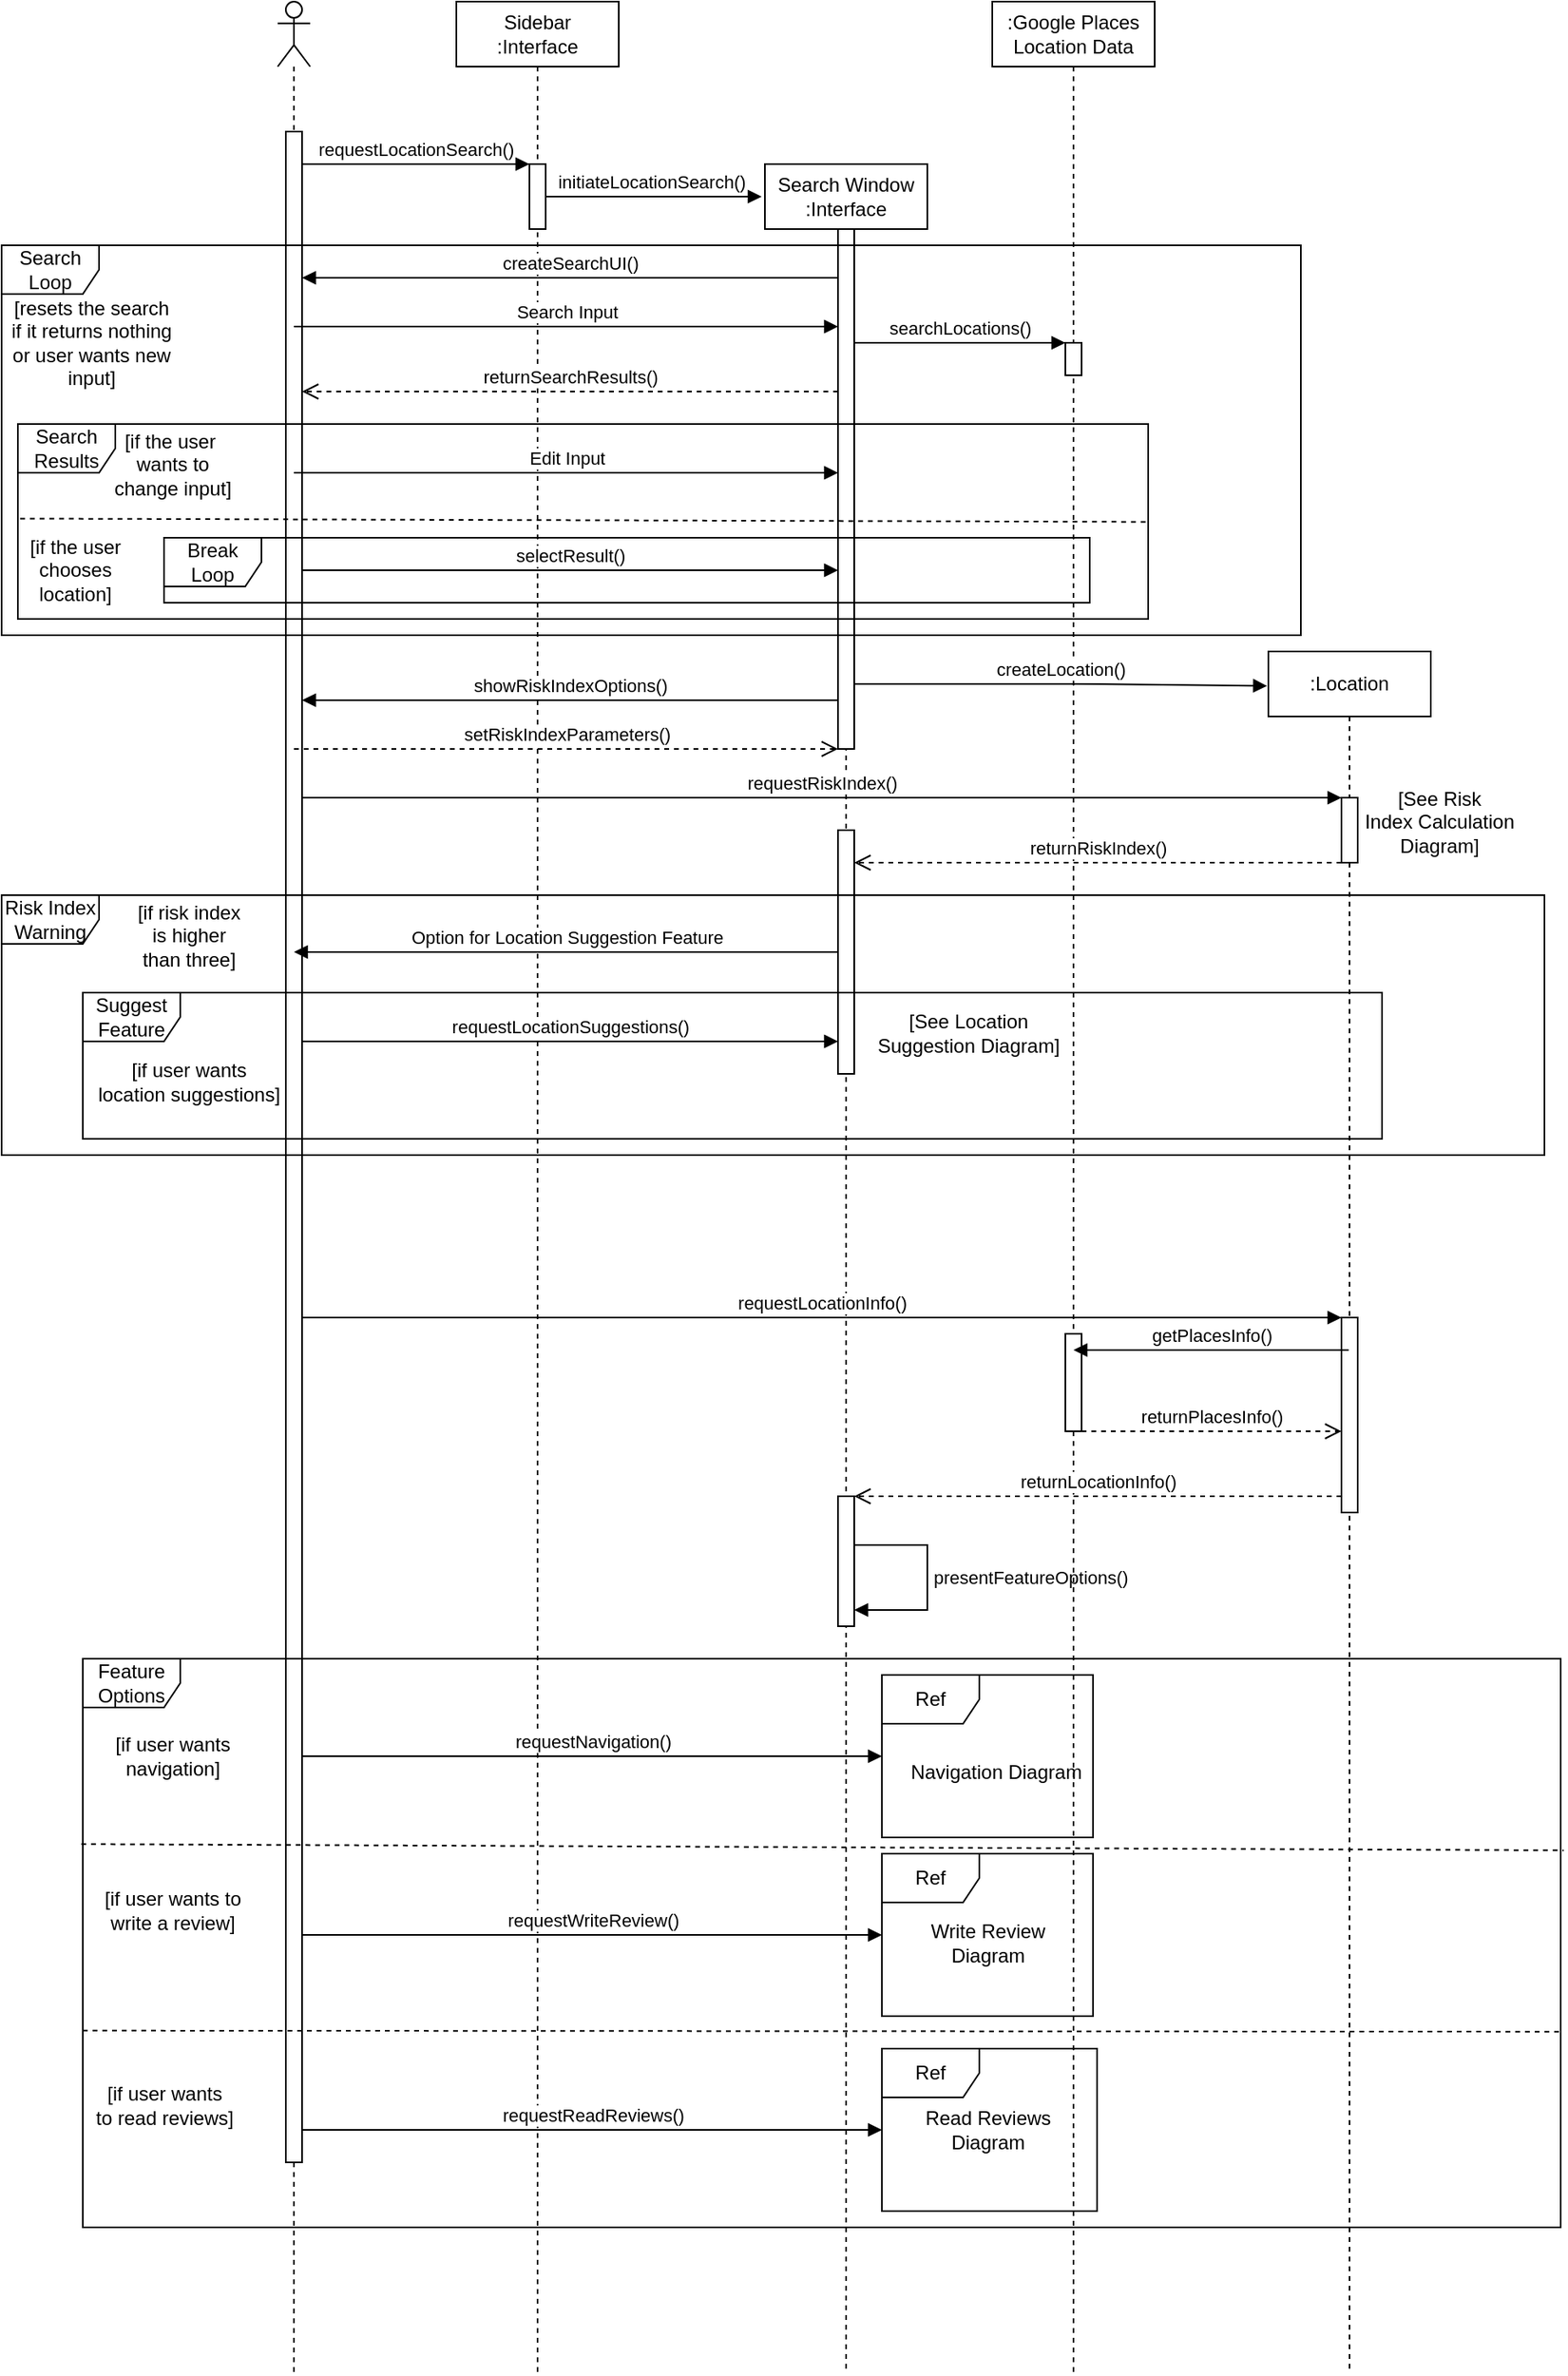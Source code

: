 <mxfile version="14.6.13" type="device"><diagram id="WAmhvS8DQlym9TlFO8K2" name="Page-1"><mxGraphModel dx="1673" dy="934" grid="1" gridSize="10" guides="1" tooltips="1" connect="1" arrows="1" fold="1" page="1" pageScale="1" pageWidth="1169" pageHeight="827" math="0" shadow="0"><root><mxCell id="0"/><mxCell id="1" parent="0"/><mxCell id="X2xdwVJWeCPByPR_EXC5-2" value="" style="shape=umlLifeline;participant=umlActor;perimeter=lifelinePerimeter;whiteSpace=wrap;html=1;container=1;collapsible=0;recursiveResize=0;verticalAlign=top;spacingTop=36;outlineConnect=0;" vertex="1" parent="1"><mxGeometry x="210" y="40" width="20" height="1460" as="geometry"/></mxCell><mxCell id="X2xdwVJWeCPByPR_EXC5-4" value="" style="html=1;points=[];perimeter=orthogonalPerimeter;" vertex="1" parent="X2xdwVJWeCPByPR_EXC5-2"><mxGeometry x="5" y="80" width="10" height="1250" as="geometry"/></mxCell><mxCell id="X2xdwVJWeCPByPR_EXC5-3" value="Sidebar&lt;br&gt;:Interface" style="shape=umlLifeline;perimeter=lifelinePerimeter;whiteSpace=wrap;html=1;container=1;collapsible=0;recursiveResize=0;outlineConnect=0;" vertex="1" parent="1"><mxGeometry x="320" y="40" width="100" height="1460" as="geometry"/></mxCell><mxCell id="X2xdwVJWeCPByPR_EXC5-5" value="" style="html=1;points=[];perimeter=orthogonalPerimeter;" vertex="1" parent="X2xdwVJWeCPByPR_EXC5-3"><mxGeometry x="45" y="100" width="10" height="40" as="geometry"/></mxCell><mxCell id="X2xdwVJWeCPByPR_EXC5-6" value="Search Window&lt;br&gt;:Interface" style="shape=umlLifeline;perimeter=lifelinePerimeter;whiteSpace=wrap;html=1;container=1;collapsible=0;recursiveResize=0;outlineConnect=0;" vertex="1" parent="1"><mxGeometry x="510" y="140" width="100" height="1360" as="geometry"/></mxCell><mxCell id="X2xdwVJWeCPByPR_EXC5-10" value="" style="html=1;points=[];perimeter=orthogonalPerimeter;" vertex="1" parent="X2xdwVJWeCPByPR_EXC5-6"><mxGeometry x="45" y="40" width="10" height="320" as="geometry"/></mxCell><mxCell id="X2xdwVJWeCPByPR_EXC5-32" value="" style="html=1;points=[];perimeter=orthogonalPerimeter;" vertex="1" parent="X2xdwVJWeCPByPR_EXC5-6"><mxGeometry x="45" y="410" width="10" height="150" as="geometry"/></mxCell><mxCell id="X2xdwVJWeCPByPR_EXC5-52" value="" style="html=1;points=[];perimeter=orthogonalPerimeter;" vertex="1" parent="X2xdwVJWeCPByPR_EXC5-6"><mxGeometry x="45" y="820" width="10" height="80" as="geometry"/></mxCell><mxCell id="X2xdwVJWeCPByPR_EXC5-57" value="&lt;span style=&quot;text-align: center&quot;&gt;presentFeatureOptions()&lt;/span&gt;" style="edgeStyle=orthogonalEdgeStyle;html=1;align=left;spacingLeft=2;endArrow=block;rounded=0;" edge="1" target="X2xdwVJWeCPByPR_EXC5-52" parent="X2xdwVJWeCPByPR_EXC5-6" source="X2xdwVJWeCPByPR_EXC5-52"><mxGeometry relative="1" as="geometry"><mxPoint x="180" y="870" as="sourcePoint"/><Array as="points"><mxPoint x="100" y="850"/><mxPoint x="100" y="890"/></Array><mxPoint x="185" y="890" as="targetPoint"/></mxGeometry></mxCell><mxCell id="X2xdwVJWeCPByPR_EXC5-7" value="requestLocationSearch()" style="html=1;verticalAlign=bottom;endArrow=block;" edge="1" parent="1" source="X2xdwVJWeCPByPR_EXC5-4" target="X2xdwVJWeCPByPR_EXC5-5"><mxGeometry width="80" relative="1" as="geometry"><mxPoint x="680" y="370" as="sourcePoint"/><mxPoint x="760" y="370" as="targetPoint"/><Array as="points"><mxPoint x="300" y="140"/></Array></mxGeometry></mxCell><mxCell id="X2xdwVJWeCPByPR_EXC5-8" value="initiateLocationSearch()" style="html=1;verticalAlign=bottom;endArrow=block;" edge="1" parent="1" source="X2xdwVJWeCPByPR_EXC5-5"><mxGeometry x="-0.023" width="80" relative="1" as="geometry"><mxPoint x="470" y="220" as="sourcePoint"/><mxPoint x="508" y="160" as="targetPoint"/><Array as="points"><mxPoint x="450" y="160"/></Array><mxPoint as="offset"/></mxGeometry></mxCell><mxCell id="X2xdwVJWeCPByPR_EXC5-9" value="Search Input" style="html=1;verticalAlign=bottom;endArrow=block;" edge="1" parent="1" source="X2xdwVJWeCPByPR_EXC5-2" target="X2xdwVJWeCPByPR_EXC5-10"><mxGeometry width="80" relative="1" as="geometry"><mxPoint x="490" y="320" as="sourcePoint"/><mxPoint x="570" y="320" as="targetPoint"/><Array as="points"><mxPoint x="380" y="240"/></Array></mxGeometry></mxCell><mxCell id="X2xdwVJWeCPByPR_EXC5-11" value="Search&lt;br&gt;Loop" style="shape=umlFrame;whiteSpace=wrap;html=1;" vertex="1" parent="1"><mxGeometry x="40" y="190" width="800" height="240" as="geometry"/></mxCell><mxCell id="X2xdwVJWeCPByPR_EXC5-12" value="createSearchUI()" style="html=1;verticalAlign=bottom;endArrow=block;" edge="1" parent="1" source="X2xdwVJWeCPByPR_EXC5-10" target="X2xdwVJWeCPByPR_EXC5-4"><mxGeometry width="80" relative="1" as="geometry"><mxPoint x="250" y="260" as="sourcePoint"/><mxPoint x="330" y="260" as="targetPoint"/><Array as="points"><mxPoint x="380" y="210"/></Array></mxGeometry></mxCell><mxCell id="X2xdwVJWeCPByPR_EXC5-13" value=":Google Places&lt;br&gt;Location Data" style="shape=umlLifeline;perimeter=lifelinePerimeter;whiteSpace=wrap;html=1;container=1;collapsible=0;recursiveResize=0;outlineConnect=0;" vertex="1" parent="1"><mxGeometry x="650" y="40" width="100" height="1460" as="geometry"/></mxCell><mxCell id="X2xdwVJWeCPByPR_EXC5-14" value="" style="html=1;points=[];perimeter=orthogonalPerimeter;" vertex="1" parent="X2xdwVJWeCPByPR_EXC5-13"><mxGeometry x="45" y="210" width="10" height="20" as="geometry"/></mxCell><mxCell id="X2xdwVJWeCPByPR_EXC5-47" value="" style="html=1;points=[];perimeter=orthogonalPerimeter;" vertex="1" parent="X2xdwVJWeCPByPR_EXC5-13"><mxGeometry x="45" y="820" width="10" height="60" as="geometry"/></mxCell><mxCell id="X2xdwVJWeCPByPR_EXC5-15" value="searchLocations()" style="html=1;verticalAlign=bottom;endArrow=block;" edge="1" parent="1" source="X2xdwVJWeCPByPR_EXC5-10" target="X2xdwVJWeCPByPR_EXC5-14"><mxGeometry width="80" relative="1" as="geometry"><mxPoint x="650" y="320" as="sourcePoint"/><mxPoint x="730" y="320" as="targetPoint"/><Array as="points"><mxPoint x="630" y="250"/></Array></mxGeometry></mxCell><mxCell id="X2xdwVJWeCPByPR_EXC5-16" value="returnSearchResults()" style="html=1;verticalAlign=bottom;endArrow=open;dashed=1;endSize=8;" edge="1" parent="1" source="X2xdwVJWeCPByPR_EXC5-10" target="X2xdwVJWeCPByPR_EXC5-4"><mxGeometry relative="1" as="geometry"><mxPoint x="520" y="300" as="sourcePoint"/><mxPoint x="440" y="300" as="targetPoint"/><Array as="points"><mxPoint x="390" y="280"/></Array></mxGeometry></mxCell><mxCell id="X2xdwVJWeCPByPR_EXC5-17" value="Search&lt;br&gt;Results" style="shape=umlFrame;whiteSpace=wrap;html=1;" vertex="1" parent="1"><mxGeometry x="50" y="300" width="696" height="120" as="geometry"/></mxCell><mxCell id="X2xdwVJWeCPByPR_EXC5-20" value="Edit Input" style="html=1;verticalAlign=bottom;endArrow=block;" edge="1" parent="1" source="X2xdwVJWeCPByPR_EXC5-2" target="X2xdwVJWeCPByPR_EXC5-10"><mxGeometry width="80" relative="1" as="geometry"><mxPoint x="320" y="350" as="sourcePoint"/><mxPoint x="365" y="340" as="targetPoint"/><Array as="points"><mxPoint x="290" y="330"/></Array></mxGeometry></mxCell><mxCell id="X2xdwVJWeCPByPR_EXC5-22" value="selectResult()" style="html=1;verticalAlign=bottom;endArrow=block;" edge="1" parent="1" source="X2xdwVJWeCPByPR_EXC5-4" target="X2xdwVJWeCPByPR_EXC5-10"><mxGeometry width="80" relative="1" as="geometry"><mxPoint x="310" y="470" as="sourcePoint"/><mxPoint x="370" y="390" as="targetPoint"/><Array as="points"><mxPoint x="390" y="390"/></Array></mxGeometry></mxCell><mxCell id="X2xdwVJWeCPByPR_EXC5-23" value=":Location" style="shape=umlLifeline;perimeter=lifelinePerimeter;whiteSpace=wrap;html=1;container=1;collapsible=0;recursiveResize=0;outlineConnect=0;" vertex="1" parent="1"><mxGeometry x="820" y="440" width="100" height="1060" as="geometry"/></mxCell><mxCell id="X2xdwVJWeCPByPR_EXC5-26" value="" style="html=1;points=[];perimeter=orthogonalPerimeter;" vertex="1" parent="X2xdwVJWeCPByPR_EXC5-23"><mxGeometry x="45" y="90" width="10" height="40" as="geometry"/></mxCell><mxCell id="X2xdwVJWeCPByPR_EXC5-46" value="" style="html=1;points=[];perimeter=orthogonalPerimeter;" vertex="1" parent="X2xdwVJWeCPByPR_EXC5-23"><mxGeometry x="45" y="410" width="10" height="120" as="geometry"/></mxCell><mxCell id="X2xdwVJWeCPByPR_EXC5-24" value="createLocation()" style="html=1;verticalAlign=bottom;endArrow=block;entryX=-0.008;entryY=0.02;entryDx=0;entryDy=0;entryPerimeter=0;" edge="1" parent="1" source="X2xdwVJWeCPByPR_EXC5-10" target="X2xdwVJWeCPByPR_EXC5-23"><mxGeometry width="80" relative="1" as="geometry"><mxPoint x="770" y="460" as="sourcePoint"/><mxPoint x="850" y="460" as="targetPoint"/><Array as="points"><mxPoint x="710" y="460"/></Array></mxGeometry></mxCell><mxCell id="X2xdwVJWeCPByPR_EXC5-28" value="showRiskIndexOptions()" style="html=1;verticalAlign=bottom;endArrow=block;" edge="1" parent="1" source="X2xdwVJWeCPByPR_EXC5-10" target="X2xdwVJWeCPByPR_EXC5-4"><mxGeometry width="80" relative="1" as="geometry"><mxPoint x="450" y="440" as="sourcePoint"/><mxPoint x="530" y="440" as="targetPoint"/><Array as="points"><mxPoint x="380" y="470"/></Array></mxGeometry></mxCell><mxCell id="X2xdwVJWeCPByPR_EXC5-29" value="setRiskIndexParameters()" style="html=1;verticalAlign=bottom;endArrow=open;dashed=1;endSize=8;" edge="1" parent="1" source="X2xdwVJWeCPByPR_EXC5-2" target="X2xdwVJWeCPByPR_EXC5-10"><mxGeometry relative="1" as="geometry"><mxPoint x="540" y="550" as="sourcePoint"/><mxPoint x="460" y="550" as="targetPoint"/></mxGeometry></mxCell><mxCell id="X2xdwVJWeCPByPR_EXC5-30" value="requestRiskIndex()" style="html=1;verticalAlign=bottom;endArrow=block;" edge="1" parent="1" source="X2xdwVJWeCPByPR_EXC5-4" target="X2xdwVJWeCPByPR_EXC5-26"><mxGeometry width="80" relative="1" as="geometry"><mxPoint x="510" y="590" as="sourcePoint"/><mxPoint x="590" y="590" as="targetPoint"/><Array as="points"><mxPoint x="540" y="530"/></Array></mxGeometry></mxCell><mxCell id="X2xdwVJWeCPByPR_EXC5-31" value="returnRiskIndex()" style="html=1;verticalAlign=bottom;endArrow=open;dashed=1;endSize=8;" edge="1" parent="1" source="X2xdwVJWeCPByPR_EXC5-26" target="X2xdwVJWeCPByPR_EXC5-32"><mxGeometry relative="1" as="geometry"><mxPoint x="590" y="590" as="sourcePoint"/><mxPoint x="630" y="570" as="targetPoint"/><Array as="points"><mxPoint x="720" y="570"/></Array></mxGeometry></mxCell><mxCell id="X2xdwVJWeCPByPR_EXC5-33" value="[See Risk&lt;br&gt;Index Calculation&lt;br&gt;Diagram]" style="text;html=1;align=center;verticalAlign=middle;resizable=0;points=[];autosize=1;strokeColor=none;" vertex="1" parent="1"><mxGeometry x="870" y="520" width="110" height="50" as="geometry"/></mxCell><mxCell id="X2xdwVJWeCPByPR_EXC5-34" value="Break&lt;br&gt;Loop" style="shape=umlFrame;whiteSpace=wrap;html=1;" vertex="1" parent="1"><mxGeometry x="140" y="370" width="570" height="40" as="geometry"/></mxCell><mxCell id="X2xdwVJWeCPByPR_EXC5-35" value="[if the user&amp;nbsp;&lt;br&gt;wants to&lt;br&gt;change input]" style="text;html=1;align=center;verticalAlign=middle;resizable=0;points=[];autosize=1;strokeColor=none;" vertex="1" parent="1"><mxGeometry x="100" y="300" width="90" height="50" as="geometry"/></mxCell><mxCell id="X2xdwVJWeCPByPR_EXC5-36" value="[if the user&lt;br&gt;chooses&lt;br&gt;location]" style="text;html=1;align=center;verticalAlign=middle;resizable=0;points=[];autosize=1;strokeColor=none;" vertex="1" parent="1"><mxGeometry x="50" y="365" width="70" height="50" as="geometry"/></mxCell><mxCell id="X2xdwVJWeCPByPR_EXC5-37" value="" style="endArrow=none;dashed=1;html=1;exitX=0.002;exitY=0.485;exitDx=0;exitDy=0;exitPerimeter=0;entryX=1.001;entryY=0.502;entryDx=0;entryDy=0;entryPerimeter=0;" edge="1" parent="1" source="X2xdwVJWeCPByPR_EXC5-17" target="X2xdwVJWeCPByPR_EXC5-17"><mxGeometry width="50" height="50" relative="1" as="geometry"><mxPoint x="300" y="380" as="sourcePoint"/><mxPoint x="350" y="330" as="targetPoint"/></mxGeometry></mxCell><mxCell id="X2xdwVJWeCPByPR_EXC5-38" value="Risk Index&lt;br&gt;Warning" style="shape=umlFrame;whiteSpace=wrap;html=1;" vertex="1" parent="1"><mxGeometry x="40" y="590" width="950" height="160" as="geometry"/></mxCell><mxCell id="X2xdwVJWeCPByPR_EXC5-39" value="Option for Location Suggestion Feature" style="html=1;verticalAlign=bottom;endArrow=block;" edge="1" parent="1" source="X2xdwVJWeCPByPR_EXC5-32" target="X2xdwVJWeCPByPR_EXC5-2"><mxGeometry width="80" relative="1" as="geometry"><mxPoint x="450" y="710" as="sourcePoint"/><mxPoint x="530" y="710" as="targetPoint"/></mxGeometry></mxCell><mxCell id="X2xdwVJWeCPByPR_EXC5-40" value="Suggest&lt;br&gt;Feature" style="shape=umlFrame;whiteSpace=wrap;html=1;" vertex="1" parent="1"><mxGeometry x="90" y="650" width="800" height="90" as="geometry"/></mxCell><mxCell id="X2xdwVJWeCPByPR_EXC5-41" value="requestLocationSuggestions()" style="html=1;verticalAlign=bottom;endArrow=block;" edge="1" parent="1" source="X2xdwVJWeCPByPR_EXC5-4" target="X2xdwVJWeCPByPR_EXC5-32"><mxGeometry width="80" relative="1" as="geometry"><mxPoint x="340" y="810" as="sourcePoint"/><mxPoint x="420" y="810" as="targetPoint"/><Array as="points"><mxPoint x="390" y="680"/></Array></mxGeometry></mxCell><mxCell id="X2xdwVJWeCPByPR_EXC5-42" value="[if user wants&lt;br&gt;location suggestions]" style="text;html=1;align=center;verticalAlign=middle;resizable=0;points=[];autosize=1;strokeColor=none;" vertex="1" parent="1"><mxGeometry x="90" y="690" width="130" height="30" as="geometry"/></mxCell><mxCell id="X2xdwVJWeCPByPR_EXC5-43" value="[See Location&lt;br&gt;Suggestion Diagram]" style="text;html=1;align=center;verticalAlign=middle;resizable=0;points=[];autosize=1;strokeColor=none;" vertex="1" parent="1"><mxGeometry x="570" y="660" width="130" height="30" as="geometry"/></mxCell><mxCell id="X2xdwVJWeCPByPR_EXC5-44" value="[if risk index&lt;br&gt;is higher&lt;br&gt;than three]" style="text;html=1;align=center;verticalAlign=middle;resizable=0;points=[];autosize=1;strokeColor=none;" vertex="1" parent="1"><mxGeometry x="115" y="590" width="80" height="50" as="geometry"/></mxCell><mxCell id="X2xdwVJWeCPByPR_EXC5-45" value="requestLocationInfo()" style="html=1;verticalAlign=bottom;endArrow=block;" edge="1" parent="1" source="X2xdwVJWeCPByPR_EXC5-4" target="X2xdwVJWeCPByPR_EXC5-46"><mxGeometry width="80" relative="1" as="geometry"><mxPoint x="550" y="850" as="sourcePoint"/><mxPoint x="630" y="850" as="targetPoint"/></mxGeometry></mxCell><mxCell id="X2xdwVJWeCPByPR_EXC5-48" value="getPlacesInfo()" style="html=1;verticalAlign=bottom;endArrow=block;" edge="1" parent="1" source="X2xdwVJWeCPByPR_EXC5-23"><mxGeometry width="80" relative="1" as="geometry"><mxPoint x="660" y="880" as="sourcePoint"/><mxPoint x="700" y="870" as="targetPoint"/></mxGeometry></mxCell><mxCell id="X2xdwVJWeCPByPR_EXC5-49" value="returnPlacesInfo()" style="html=1;verticalAlign=bottom;endArrow=open;dashed=1;endSize=8;" edge="1" parent="1" source="X2xdwVJWeCPByPR_EXC5-47" target="X2xdwVJWeCPByPR_EXC5-46"><mxGeometry relative="1" as="geometry"><mxPoint x="760" y="830" as="sourcePoint"/><mxPoint x="680" y="830" as="targetPoint"/><Array as="points"><mxPoint x="790" y="920"/></Array></mxGeometry></mxCell><mxCell id="X2xdwVJWeCPByPR_EXC5-50" value="returnLocationInfo()" style="html=1;verticalAlign=bottom;endArrow=open;dashed=1;endSize=8;" edge="1" parent="1" source="X2xdwVJWeCPByPR_EXC5-46" target="X2xdwVJWeCPByPR_EXC5-52"><mxGeometry relative="1" as="geometry"><mxPoint x="680" y="980" as="sourcePoint"/><mxPoint x="600" y="980" as="targetPoint"/><Array as="points"><mxPoint x="690" y="960"/></Array></mxGeometry></mxCell><mxCell id="X2xdwVJWeCPByPR_EXC5-55" value="[resets the search&lt;br&gt;if it returns nothing&lt;br&gt;or user wants new&lt;br&gt;input]" style="text;html=1;align=center;verticalAlign=middle;resizable=0;points=[];autosize=1;strokeColor=none;" vertex="1" parent="1"><mxGeometry x="40" y="220" width="110" height="60" as="geometry"/></mxCell><mxCell id="X2xdwVJWeCPByPR_EXC5-58" value="Feature&lt;br&gt;Options" style="shape=umlFrame;whiteSpace=wrap;html=1;" vertex="1" parent="1"><mxGeometry x="90" y="1060" width="910" height="350" as="geometry"/></mxCell><mxCell id="X2xdwVJWeCPByPR_EXC5-59" value="Ref" style="shape=umlFrame;whiteSpace=wrap;html=1;" vertex="1" parent="1"><mxGeometry x="582.04" y="1070" width="130" height="100" as="geometry"/></mxCell><mxCell id="X2xdwVJWeCPByPR_EXC5-60" value="Ref" style="shape=umlFrame;whiteSpace=wrap;html=1;" vertex="1" parent="1"><mxGeometry x="582.04" y="1180" width="130" height="100" as="geometry"/></mxCell><mxCell id="X2xdwVJWeCPByPR_EXC5-61" value="Navigation Diagram" style="text;html=1;align=center;verticalAlign=middle;resizable=0;points=[];autosize=1;strokeColor=none;" vertex="1" parent="1"><mxGeometry x="592.04" y="1120" width="120" height="20" as="geometry"/></mxCell><mxCell id="X2xdwVJWeCPByPR_EXC5-62" value="Write Review&lt;br&gt;Diagram" style="text;html=1;align=center;verticalAlign=middle;resizable=0;points=[];autosize=1;strokeColor=none;" vertex="1" parent="1"><mxGeometry x="602.04" y="1220" width="90" height="30" as="geometry"/></mxCell><mxCell id="X2xdwVJWeCPByPR_EXC5-63" value="" style="endArrow=none;dashed=1;html=1;exitX=-0.001;exitY=0.326;exitDx=0;exitDy=0;exitPerimeter=0;entryX=1.002;entryY=0.337;entryDx=0;entryDy=0;entryPerimeter=0;" edge="1" parent="1" source="X2xdwVJWeCPByPR_EXC5-58" target="X2xdwVJWeCPByPR_EXC5-58"><mxGeometry width="50" height="50" relative="1" as="geometry"><mxPoint x="712.04" y="1360" as="sourcePoint"/><mxPoint x="762.04" y="1310" as="targetPoint"/></mxGeometry></mxCell><mxCell id="X2xdwVJWeCPByPR_EXC5-64" value="" style="endArrow=none;dashed=1;html=1;exitX=0;exitY=0.654;exitDx=0;exitDy=0;exitPerimeter=0;entryX=1.002;entryY=0.656;entryDx=0;entryDy=0;entryPerimeter=0;" edge="1" parent="1" source="X2xdwVJWeCPByPR_EXC5-58" target="X2xdwVJWeCPByPR_EXC5-58"><mxGeometry width="50" height="50" relative="1" as="geometry"><mxPoint x="712.04" y="1360" as="sourcePoint"/><mxPoint x="762.04" y="1310" as="targetPoint"/></mxGeometry></mxCell><mxCell id="X2xdwVJWeCPByPR_EXC5-65" value="Ref" style="shape=umlFrame;whiteSpace=wrap;html=1;" vertex="1" parent="1"><mxGeometry x="582.04" y="1300" width="132.5" height="100" as="geometry"/></mxCell><mxCell id="X2xdwVJWeCPByPR_EXC5-66" value="Read Reviews&lt;br&gt;Diagram" style="text;html=1;align=center;verticalAlign=middle;resizable=0;points=[];autosize=1;strokeColor=none;" vertex="1" parent="1"><mxGeometry x="602.04" y="1335" width="90" height="30" as="geometry"/></mxCell><mxCell id="X2xdwVJWeCPByPR_EXC5-67" value="requestNavigation()" style="html=1;verticalAlign=bottom;endArrow=block;" edge="1" parent="1" target="X2xdwVJWeCPByPR_EXC5-59" source="X2xdwVJWeCPByPR_EXC5-4"><mxGeometry width="80" relative="1" as="geometry"><mxPoint x="237.04" y="1120" as="sourcePoint"/><mxPoint x="662.04" y="1200" as="targetPoint"/><Array as="points"><mxPoint x="412.04" y="1120"/></Array></mxGeometry></mxCell><mxCell id="X2xdwVJWeCPByPR_EXC5-68" value="requestWriteReview()" style="html=1;verticalAlign=bottom;endArrow=block;" edge="1" parent="1" target="X2xdwVJWeCPByPR_EXC5-60" source="X2xdwVJWeCPByPR_EXC5-4"><mxGeometry width="80" relative="1" as="geometry"><mxPoint x="237.04" y="1230" as="sourcePoint"/><mxPoint x="662.04" y="1200" as="targetPoint"/><Array as="points"><mxPoint x="422.04" y="1230"/></Array></mxGeometry></mxCell><mxCell id="X2xdwVJWeCPByPR_EXC5-69" value="requestReadReviews()" style="html=1;verticalAlign=bottom;endArrow=block;" edge="1" parent="1" target="X2xdwVJWeCPByPR_EXC5-65" source="X2xdwVJWeCPByPR_EXC5-4"><mxGeometry width="80" relative="1" as="geometry"><mxPoint x="237.04" y="1350" as="sourcePoint"/><mxPoint x="572.04" y="1320" as="targetPoint"/><Array as="points"><mxPoint x="412.04" y="1350"/></Array></mxGeometry></mxCell><mxCell id="X2xdwVJWeCPByPR_EXC5-70" value="[if user wants&lt;br&gt;navigation]" style="text;html=1;align=center;verticalAlign=middle;resizable=0;points=[];autosize=1;strokeColor=none;" vertex="1" parent="1"><mxGeometry x="100" y="1105" width="90" height="30" as="geometry"/></mxCell><mxCell id="X2xdwVJWeCPByPR_EXC5-71" value="[if user wants to&lt;br&gt;write a review]" style="text;html=1;align=center;verticalAlign=middle;resizable=0;points=[];autosize=1;strokeColor=none;" vertex="1" parent="1"><mxGeometry x="95" y="1200" width="100" height="30" as="geometry"/></mxCell><mxCell id="X2xdwVJWeCPByPR_EXC5-72" value="[if user wants&lt;br&gt;to read reviews]" style="text;html=1;align=center;verticalAlign=middle;resizable=0;points=[];autosize=1;strokeColor=none;" vertex="1" parent="1"><mxGeometry x="90" y="1320" width="100" height="30" as="geometry"/></mxCell></root></mxGraphModel></diagram></mxfile>